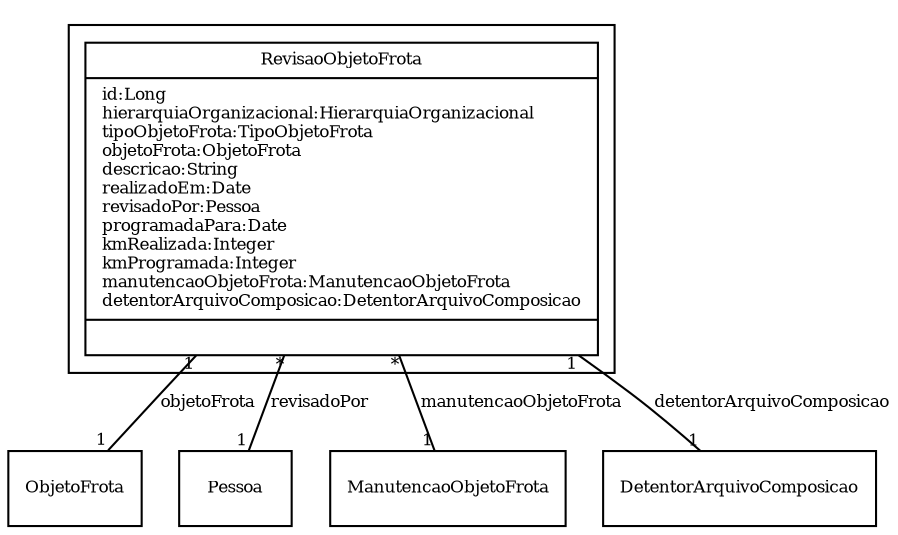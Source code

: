 digraph G{
fontname = "Times-Roman"
fontsize = 8

node [
        fontname = "Times-Roman"
        fontsize = 8
        shape = "record"
]

edge [
        fontname = "Times-Roman"
        fontsize = 8
]

subgraph clusterREVISOES
{
RevisaoObjetoFrota [label = "{RevisaoObjetoFrota|id:Long\lhierarquiaOrganizacional:HierarquiaOrganizacional\ltipoObjetoFrota:TipoObjetoFrota\lobjetoFrota:ObjetoFrota\ldescricao:String\lrealizadoEm:Date\lrevisadoPor:Pessoa\lprogramadaPara:Date\lkmRealizada:Integer\lkmProgramada:Integer\lmanutencaoObjetoFrota:ManutencaoObjetoFrota\ldetentorArquivoComposicao:DetentorArquivoComposicao\l|\l}"]
}
edge [arrowhead = "none" headlabel = "1" taillabel = "1"] RevisaoObjetoFrota -> ObjetoFrota [label = "objetoFrota"]
edge [arrowhead = "none" headlabel = "1" taillabel = "*"] RevisaoObjetoFrota -> Pessoa [label = "revisadoPor"]
edge [arrowhead = "none" headlabel = "1" taillabel = "*"] RevisaoObjetoFrota -> ManutencaoObjetoFrota [label = "manutencaoObjetoFrota"]
edge [arrowhead = "none" headlabel = "1" taillabel = "1"] RevisaoObjetoFrota -> DetentorArquivoComposicao [label = "detentorArquivoComposicao"]
}
